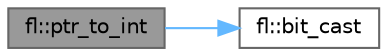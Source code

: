 digraph "fl::ptr_to_int"
{
 // INTERACTIVE_SVG=YES
 // LATEX_PDF_SIZE
  bgcolor="transparent";
  edge [fontname=Helvetica,fontsize=10,labelfontname=Helvetica,labelfontsize=10];
  node [fontname=Helvetica,fontsize=10,shape=box,height=0.2,width=0.4];
  rankdir="LR";
  Node1 [id="Node000001",label="fl::ptr_to_int",height=0.2,width=0.4,color="gray40", fillcolor="grey60", style="filled", fontcolor="black",tooltip=" "];
  Node1 -> Node2 [id="edge1_Node000001_Node000002",color="steelblue1",style="solid",tooltip=" "];
  Node2 [id="Node000002",label="fl::bit_cast",height=0.2,width=0.4,color="grey40", fillcolor="white", style="filled",URL="$d4/d36/namespacefl_a213e289e084126c44de102393fb0d302.html#a213e289e084126c44de102393fb0d302",tooltip=" "];
}
